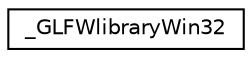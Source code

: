 digraph "Graphical Class Hierarchy"
{
 // LATEX_PDF_SIZE
  edge [fontname="Helvetica",fontsize="10",labelfontname="Helvetica",labelfontsize="10"];
  node [fontname="Helvetica",fontsize="10",shape=record];
  rankdir="LR";
  Node0 [label="_GLFWlibraryWin32",height=0.2,width=0.4,color="black", fillcolor="white", style="filled",URL="$struct__GLFWlibraryWin32.html",tooltip=" "];
}
